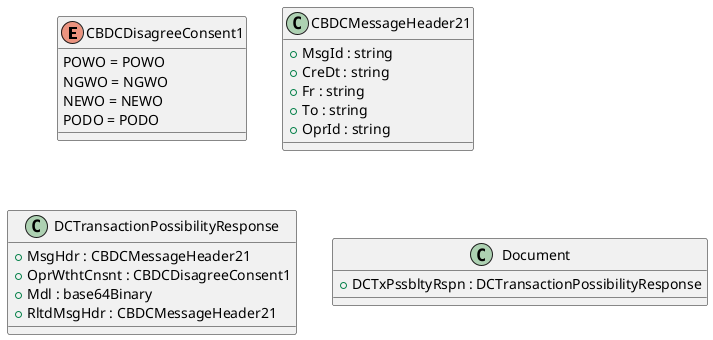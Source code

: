 @startuml

enum CBDCDisagreeConsent1 {
    POWO = POWO
    NGWO = NGWO
    NEWO = NEWO
    PODO = PODO
}
class CBDCMessageHeader21 {
    +MsgId : string
    +CreDt : string
    +Fr : string
    +To : string
    +OprId : string
}
class DCTransactionPossibilityResponse {
    +MsgHdr : CBDCMessageHeader21
    +OprWthtCnsnt : CBDCDisagreeConsent1
    +Mdl : base64Binary
    +RltdMsgHdr : CBDCMessageHeader21
}
class Document {
    +DCTxPssbltyRspn : DCTransactionPossibilityResponse
}

@enduml

